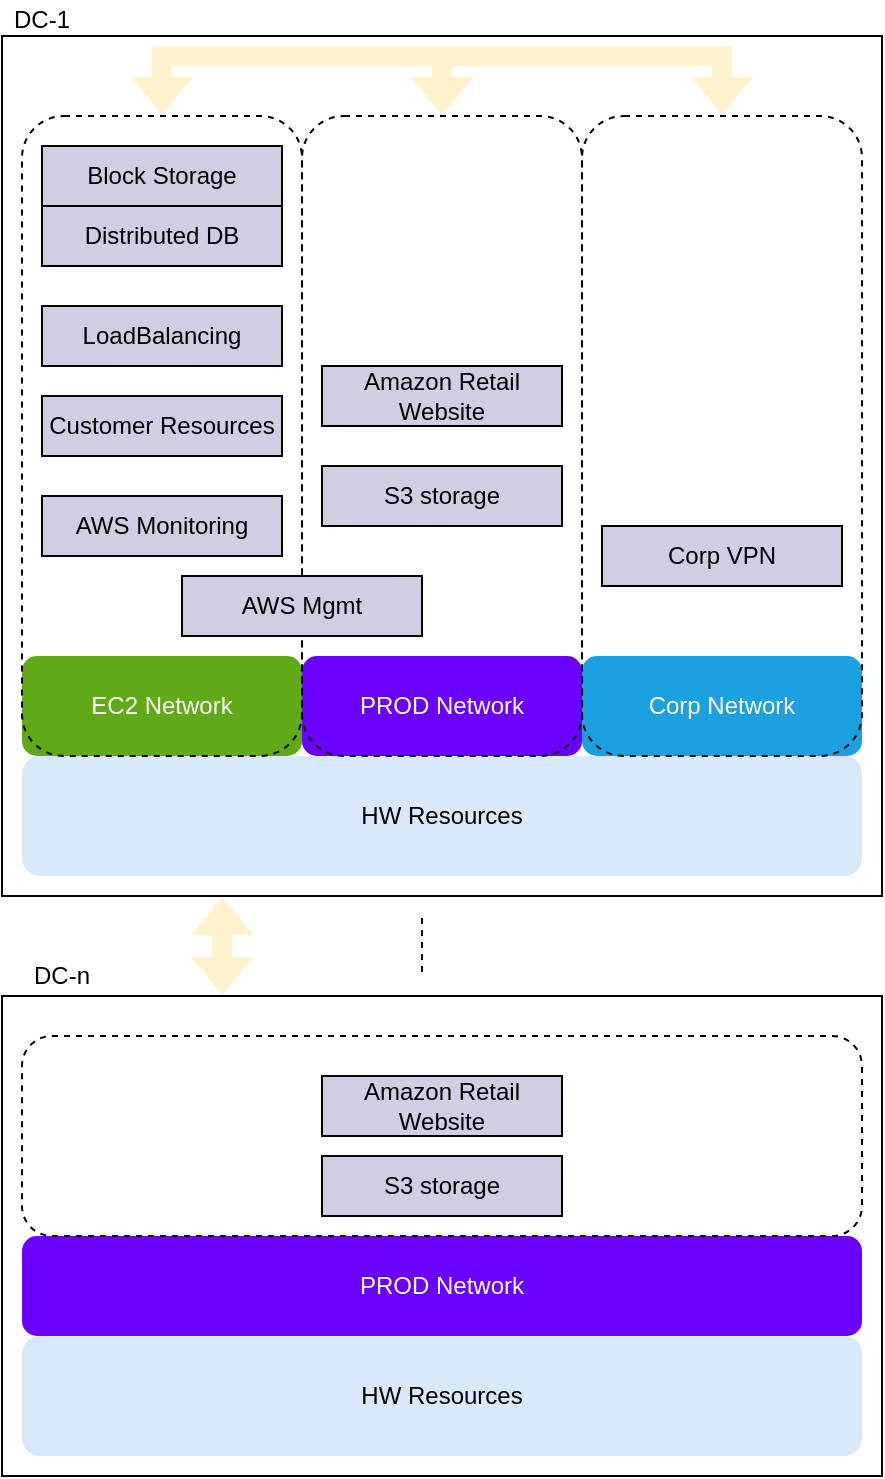<mxfile version="12.3.9" type="github" pages="1">
  <diagram id="BrcJUe6Ag9btfKnU2FFb" name="Page-1">
    <mxGraphModel dx="1986" dy="1998" grid="1" gridSize="10" guides="1" tooltips="1" connect="1" arrows="1" fold="1" page="1" pageScale="1" pageWidth="1100" pageHeight="850" math="0" shadow="0">
      <root>
        <mxCell id="0"/>
        <mxCell id="1" parent="0"/>
        <mxCell id="v2BMehigPBERCRcNiAkH-65" value="" style="endArrow=none;dashed=1;html=1;" edge="1" parent="1">
          <mxGeometry width="50" height="50" relative="1" as="geometry">
            <mxPoint x="217" y="483" as="sourcePoint"/>
            <mxPoint x="217" y="453" as="targetPoint"/>
          </mxGeometry>
        </mxCell>
        <mxCell id="v2BMehigPBERCRcNiAkH-45" value="HW Resources" style="rounded=1;whiteSpace=wrap;html=1;fillColor=#dae8fc;strokeColor=none;" vertex="1" parent="1">
          <mxGeometry x="17" y="665" width="420" height="60" as="geometry"/>
        </mxCell>
        <mxCell id="v2BMehigPBERCRcNiAkH-47" value="PROD Network" style="rounded=1;whiteSpace=wrap;html=1;fillColor=#6a00ff;strokeColor=none;fontColor=#ffffff;" vertex="1" parent="1">
          <mxGeometry x="17" y="615" width="420" height="50" as="geometry"/>
        </mxCell>
        <mxCell id="v2BMehigPBERCRcNiAkH-49" value="" style="rounded=1;whiteSpace=wrap;html=1;fillColor=none;strokeColor=#000000;fontColor=#ffffff;dashed=1;" vertex="1" parent="1">
          <mxGeometry x="17" y="515" width="420" height="100" as="geometry"/>
        </mxCell>
        <mxCell id="v2BMehigPBERCRcNiAkH-57" value="S3 storage" style="rounded=0;whiteSpace=wrap;html=1;strokeColor=#000000;fillColor=#d0cee2;" vertex="1" parent="1">
          <mxGeometry x="167" y="575" width="120" height="30" as="geometry"/>
        </mxCell>
        <mxCell id="v2BMehigPBERCRcNiAkH-59" value="Amazon Retail Website" style="rounded=0;whiteSpace=wrap;html=1;strokeColor=#000000;fillColor=#d0cee2;" vertex="1" parent="1">
          <mxGeometry x="167" y="535" width="120" height="30" as="geometry"/>
        </mxCell>
        <mxCell id="v2BMehigPBERCRcNiAkH-63" value="" style="rounded=0;whiteSpace=wrap;html=1;strokeColor=#000000;fillColor=none;" vertex="1" parent="1">
          <mxGeometry x="7" y="495" width="440" height="240" as="geometry"/>
        </mxCell>
        <mxCell id="v2BMehigPBERCRcNiAkH-64" value="DC-n" style="text;html=1;strokeColor=none;fillColor=none;align=center;verticalAlign=middle;whiteSpace=wrap;rounded=0;" vertex="1" parent="1">
          <mxGeometry x="17" y="475" width="40" height="20" as="geometry"/>
        </mxCell>
        <mxCell id="v2BMehigPBERCRcNiAkH-21" value="" style="rounded=0;whiteSpace=wrap;html=1;strokeColor=#000000;fillColor=none;" vertex="1" parent="1">
          <mxGeometry x="7" y="15" width="440" height="430" as="geometry"/>
        </mxCell>
        <mxCell id="mUfFNQfd8sNhGgYlGEbd-1" value="HW Resources" style="rounded=1;whiteSpace=wrap;html=1;fillColor=#dae8fc;strokeColor=none;" parent="1" vertex="1">
          <mxGeometry x="17" y="375" width="420" height="60" as="geometry"/>
        </mxCell>
        <mxCell id="mUfFNQfd8sNhGgYlGEbd-2" value="EC2 Network" style="rounded=1;whiteSpace=wrap;html=1;fillColor=#60a917;strokeColor=none;fontColor=#ffffff;" parent="1" vertex="1">
          <mxGeometry x="17" y="325" width="140" height="50" as="geometry"/>
        </mxCell>
        <mxCell id="v2BMehigPBERCRcNiAkH-2" value="PROD Network" style="rounded=1;whiteSpace=wrap;html=1;fillColor=#6a00ff;strokeColor=none;fontColor=#ffffff;" vertex="1" parent="1">
          <mxGeometry x="157" y="325" width="140" height="50" as="geometry"/>
        </mxCell>
        <mxCell id="v2BMehigPBERCRcNiAkH-3" value="Corp Network" style="rounded=1;whiteSpace=wrap;html=1;fillColor=#1ba1e2;strokeColor=none;fontColor=#ffffff;" vertex="1" parent="1">
          <mxGeometry x="297" y="325" width="140" height="50" as="geometry"/>
        </mxCell>
        <mxCell id="v2BMehigPBERCRcNiAkH-5" value="" style="rounded=1;whiteSpace=wrap;html=1;fillColor=none;strokeColor=#000000;fontColor=#ffffff;dashed=1;" vertex="1" parent="1">
          <mxGeometry x="157" y="55" width="140" height="320" as="geometry"/>
        </mxCell>
        <mxCell id="v2BMehigPBERCRcNiAkH-6" value="" style="rounded=1;whiteSpace=wrap;html=1;fillColor=none;strokeColor=#000000;fontColor=#ffffff;dashed=1;" vertex="1" parent="1">
          <mxGeometry x="297" y="55" width="140" height="320" as="geometry"/>
        </mxCell>
        <mxCell id="v2BMehigPBERCRcNiAkH-10" style="edgeStyle=orthogonalEdgeStyle;rounded=0;orthogonalLoop=1;jettySize=auto;html=1;exitX=0.5;exitY=0;exitDx=0;exitDy=0;entryX=0.5;entryY=0;entryDx=0;entryDy=0;shape=flexArrow;startArrow=block;fillColor=#fff2cc;strokeColor=none;" edge="1" parent="1" source="v2BMehigPBERCRcNiAkH-4" target="v2BMehigPBERCRcNiAkH-5">
          <mxGeometry relative="1" as="geometry">
            <Array as="points">
              <mxPoint x="87" y="25"/>
              <mxPoint x="227" y="25"/>
            </Array>
          </mxGeometry>
        </mxCell>
        <mxCell id="v2BMehigPBERCRcNiAkH-4" value="" style="rounded=1;whiteSpace=wrap;html=1;fillColor=none;strokeColor=#000000;fontColor=#ffffff;dashed=1;" vertex="1" parent="1">
          <mxGeometry x="17" y="55" width="140" height="320" as="geometry"/>
        </mxCell>
        <mxCell id="v2BMehigPBERCRcNiAkH-7" value="AWS Mgmt" style="rounded=0;whiteSpace=wrap;html=1;strokeColor=#000000;fillColor=#d0cee2;" vertex="1" parent="1">
          <mxGeometry x="97" y="285" width="120" height="30" as="geometry"/>
        </mxCell>
        <mxCell id="v2BMehigPBERCRcNiAkH-11" style="edgeStyle=orthogonalEdgeStyle;rounded=0;orthogonalLoop=1;jettySize=auto;html=1;entryX=0.5;entryY=0;entryDx=0;entryDy=0;shape=flexArrow;startArrow=block;fillColor=#fff2cc;strokeColor=none;exitX=0.5;exitY=0;exitDx=0;exitDy=0;" edge="1" parent="1" source="v2BMehigPBERCRcNiAkH-5" target="v2BMehigPBERCRcNiAkH-6">
          <mxGeometry relative="1" as="geometry">
            <mxPoint x="227" y="85" as="sourcePoint"/>
            <mxPoint x="367.143" y="95" as="targetPoint"/>
            <Array as="points">
              <mxPoint x="227" y="25"/>
              <mxPoint x="367" y="25"/>
            </Array>
          </mxGeometry>
        </mxCell>
        <mxCell id="v2BMehigPBERCRcNiAkH-12" value="AWS Monitoring" style="rounded=0;whiteSpace=wrap;html=1;strokeColor=#000000;fillColor=#d0cee2;" vertex="1" parent="1">
          <mxGeometry x="27" y="245" width="120" height="30" as="geometry"/>
        </mxCell>
        <mxCell id="v2BMehigPBERCRcNiAkH-13" value="Customer Resources" style="rounded=0;whiteSpace=wrap;html=1;strokeColor=#000000;fillColor=#d0cee2;" vertex="1" parent="1">
          <mxGeometry x="27" y="195" width="120" height="30" as="geometry"/>
        </mxCell>
        <mxCell id="v2BMehigPBERCRcNiAkH-14" value="S3 storage" style="rounded=0;whiteSpace=wrap;html=1;strokeColor=#000000;fillColor=#d0cee2;" vertex="1" parent="1">
          <mxGeometry x="167" y="230" width="120" height="30" as="geometry"/>
        </mxCell>
        <mxCell id="v2BMehigPBERCRcNiAkH-15" value="Distributed DB" style="rounded=0;whiteSpace=wrap;html=1;strokeColor=#000000;fillColor=#d0cee2;" vertex="1" parent="1">
          <mxGeometry x="27" y="100" width="120" height="30" as="geometry"/>
        </mxCell>
        <mxCell id="v2BMehigPBERCRcNiAkH-16" value="Amazon Retail Website" style="rounded=0;whiteSpace=wrap;html=1;strokeColor=#000000;fillColor=#d0cee2;" vertex="1" parent="1">
          <mxGeometry x="167" y="180" width="120" height="30" as="geometry"/>
        </mxCell>
        <mxCell id="v2BMehigPBERCRcNiAkH-17" value="Corp VPN" style="rounded=0;whiteSpace=wrap;html=1;strokeColor=#000000;fillColor=#d0cee2;" vertex="1" parent="1">
          <mxGeometry x="307" y="260" width="120" height="30" as="geometry"/>
        </mxCell>
        <mxCell id="v2BMehigPBERCRcNiAkH-19" value="LoadBalancing" style="rounded=0;whiteSpace=wrap;html=1;strokeColor=#000000;fillColor=#d0cee2;" vertex="1" parent="1">
          <mxGeometry x="27" y="150" width="120" height="30" as="geometry"/>
        </mxCell>
        <mxCell id="v2BMehigPBERCRcNiAkH-20" value="Block Storage" style="rounded=0;whiteSpace=wrap;html=1;strokeColor=#000000;fillColor=#d0cee2;" vertex="1" parent="1">
          <mxGeometry x="27" y="70" width="120" height="30" as="geometry"/>
        </mxCell>
        <mxCell id="v2BMehigPBERCRcNiAkH-22" value="DC-1" style="text;html=1;strokeColor=none;fillColor=none;align=center;verticalAlign=middle;whiteSpace=wrap;rounded=0;" vertex="1" parent="1">
          <mxGeometry x="7" y="-3" width="40" height="20" as="geometry"/>
        </mxCell>
        <mxCell id="v2BMehigPBERCRcNiAkH-86" style="rounded=0;orthogonalLoop=1;jettySize=auto;html=1;exitX=0.25;exitY=0;exitDx=0;exitDy=0;entryX=0.25;entryY=1;entryDx=0;entryDy=0;shape=flexArrow;startArrow=block;fillColor=#fff2cc;strokeColor=none;" edge="1" parent="1" source="v2BMehigPBERCRcNiAkH-63" target="v2BMehigPBERCRcNiAkH-21">
          <mxGeometry relative="1" as="geometry">
            <mxPoint x="720" y="570" as="sourcePoint"/>
            <mxPoint x="860" y="570" as="targetPoint"/>
          </mxGeometry>
        </mxCell>
      </root>
    </mxGraphModel>
  </diagram>
</mxfile>
